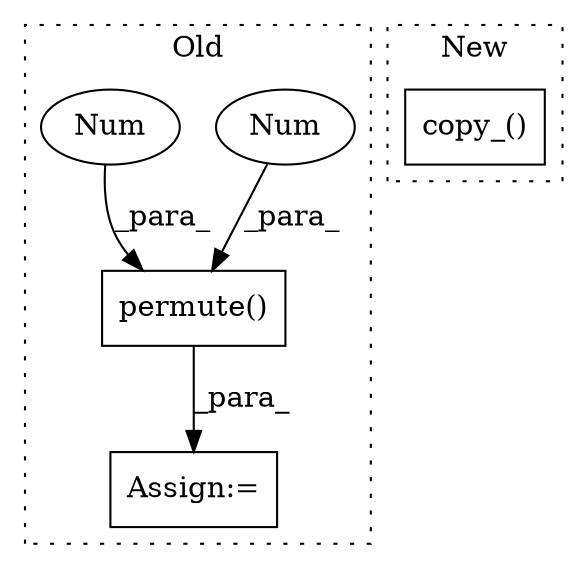 digraph G {
subgraph cluster0 {
1 [label="permute()" a="75" s="2106,2123" l="10,1" shape="box"];
3 [label="Num" a="76" s="2116" l="1" shape="ellipse"];
4 [label="Num" a="76" s="2122" l="1" shape="ellipse"];
5 [label="Assign:=" a="68" s="2233" l="3" shape="box"];
label = "Old";
style="dotted";
}
subgraph cluster1 {
2 [label="copy_()" a="75" s="6436,6474" l="22,1" shape="box"];
label = "New";
style="dotted";
}
1 -> 5 [label="_para_"];
3 -> 1 [label="_para_"];
4 -> 1 [label="_para_"];
}
